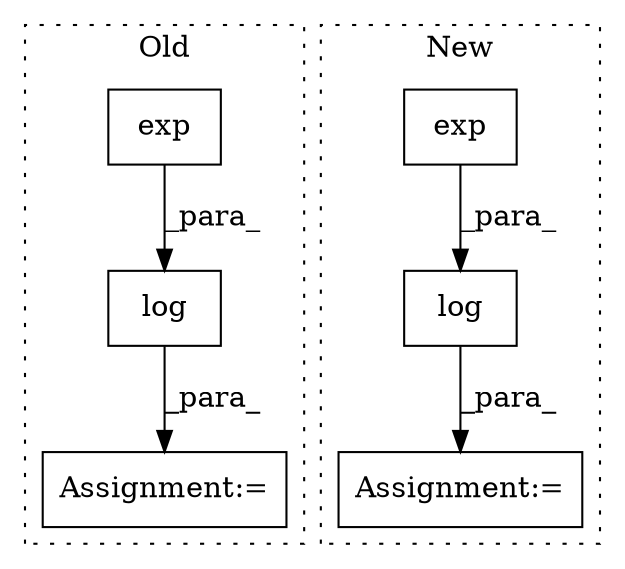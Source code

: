 digraph G {
subgraph cluster0 {
1 [label="log" a="32" s="477,513" l="4,1" shape="box"];
4 [label="Assignment:=" a="7" s="462" l="1" shape="box"];
5 [label="exp" a="32" s="493,512" l="4,1" shape="box"];
label = "Old";
style="dotted";
}
subgraph cluster1 {
2 [label="exp" a="32" s="496,521" l="4,1" shape="box"];
3 [label="Assignment:=" a="7" s="468" l="1" shape="box"];
6 [label="log" a="32" s="486,556" l="4,1" shape="box"];
label = "New";
style="dotted";
}
1 -> 4 [label="_para_"];
2 -> 6 [label="_para_"];
5 -> 1 [label="_para_"];
6 -> 3 [label="_para_"];
}
